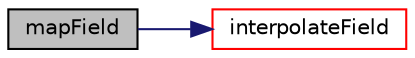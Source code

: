 digraph "mapField"
{
  bgcolor="transparent";
  edge [fontname="Helvetica",fontsize="10",labelfontname="Helvetica",labelfontsize="10"];
  node [fontname="Helvetica",fontsize="10",shape=record];
  rankdir="LR";
  Node169 [label="mapField",height=0.2,width=0.4,color="black", fillcolor="grey75", style="filled", fontcolor="black"];
  Node169 -> Node170 [color="midnightblue",fontsize="10",style="solid",fontname="Helvetica"];
  Node170 [label="interpolateField",height=0.2,width=0.4,color="red",URL="$a30529.html#ad3dada8b0d038506c30c43d1f86a0058",tooltip="Interpolate field using inverse-distance weights. "];
}
